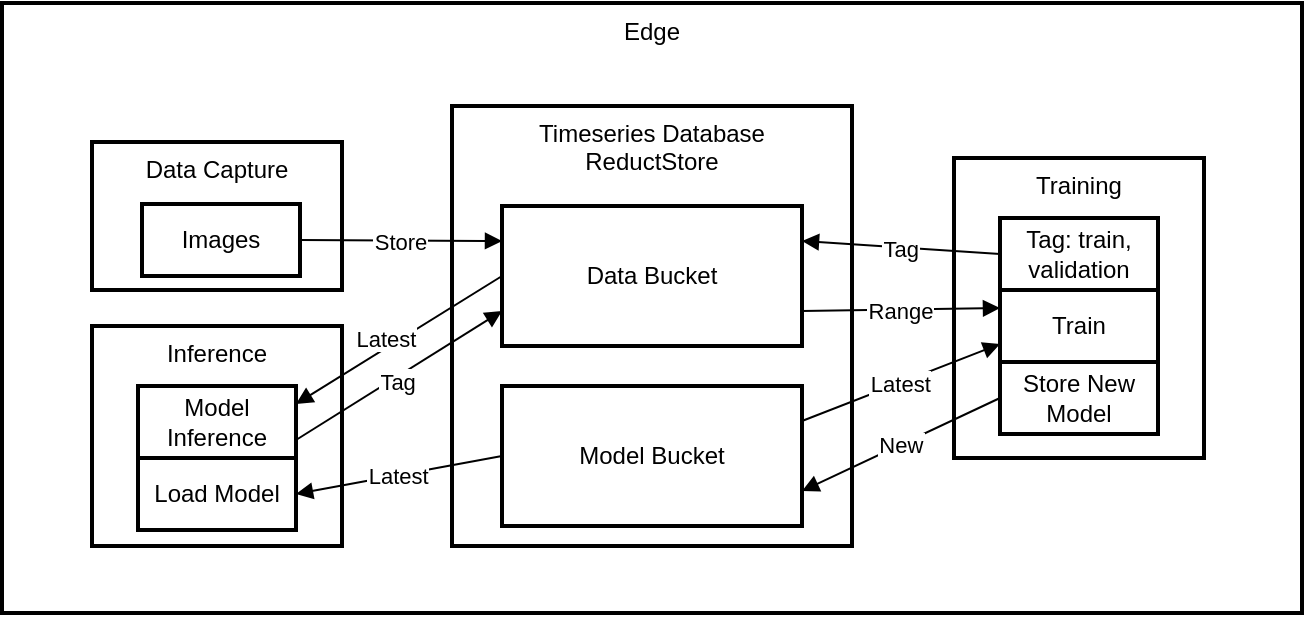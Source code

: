 <mxfile version="22.0.4" type="google">
  <diagram name="Page-1" id="aoa5garHafPrv9ZFQpfl">
    <mxGraphModel grid="1" page="1" gridSize="10" guides="1" tooltips="1" connect="1" arrows="1" fold="1" pageScale="1" pageWidth="850" pageHeight="1100" math="0" shadow="0">
      <root>
        <mxCell id="0" />
        <mxCell id="1" parent="0" />
        <mxCell id="iryr8i_eR14eTgJGWwGp-48" value="Edge" style="whiteSpace=wrap;strokeWidth=2;verticalAlign=top;" vertex="1" parent="1">
          <mxGeometry x="102" y="208.5" width="650" height="305" as="geometry" />
        </mxCell>
        <mxCell id="iryr8i_eR14eTgJGWwGp-46" value="" style="group" connectable="0" vertex="1" parent="1">
          <mxGeometry x="147" y="278" width="125" height="74" as="geometry" />
        </mxCell>
        <mxCell id="6" value="Data Capture" style="whiteSpace=wrap;strokeWidth=2;verticalAlign=top;" vertex="1" parent="iryr8i_eR14eTgJGWwGp-46">
          <mxGeometry width="125" height="74" as="geometry" />
        </mxCell>
        <mxCell id="7" value="Images" style="whiteSpace=wrap;strokeWidth=2;" vertex="1" parent="iryr8i_eR14eTgJGWwGp-46">
          <mxGeometry x="25" y="31" width="79" height="36" as="geometry" />
        </mxCell>
        <mxCell id="iryr8i_eR14eTgJGWwGp-45" value="" style="group" connectable="0" vertex="1" parent="1">
          <mxGeometry x="578" y="286" width="125" height="150" as="geometry" />
        </mxCell>
        <mxCell id="iryr8i_eR14eTgJGWwGp-32" value="Training" style="whiteSpace=wrap;strokeWidth=2;verticalAlign=top;" vertex="1" parent="iryr8i_eR14eTgJGWwGp-45">
          <mxGeometry width="125" height="150" as="geometry" />
        </mxCell>
        <mxCell id="iryr8i_eR14eTgJGWwGp-39" value="Train" style="whiteSpace=wrap;strokeWidth=2;" vertex="1" parent="iryr8i_eR14eTgJGWwGp-45">
          <mxGeometry x="23" y="66" width="79" height="36" as="geometry" />
        </mxCell>
        <mxCell id="iryr8i_eR14eTgJGWwGp-40" value="Tag: train, validation" style="whiteSpace=wrap;strokeWidth=2;" vertex="1" parent="iryr8i_eR14eTgJGWwGp-45">
          <mxGeometry x="23" y="30" width="79" height="36" as="geometry" />
        </mxCell>
        <mxCell id="iryr8i_eR14eTgJGWwGp-41" value="Store New Model" style="whiteSpace=wrap;strokeWidth=2;" vertex="1" parent="iryr8i_eR14eTgJGWwGp-45">
          <mxGeometry x="23" y="102" width="79" height="36" as="geometry" />
        </mxCell>
        <mxCell id="iryr8i_eR14eTgJGWwGp-43" value="" style="group" connectable="0" vertex="1" parent="1">
          <mxGeometry x="147" y="370" width="125" height="110" as="geometry" />
        </mxCell>
        <mxCell id="iryr8i_eR14eTgJGWwGp-34" value="" style="group" connectable="0" vertex="1" parent="iryr8i_eR14eTgJGWwGp-43">
          <mxGeometry width="125" height="110" as="geometry" />
        </mxCell>
        <mxCell id="2" value="Inference" style="whiteSpace=wrap;strokeWidth=2;verticalAlign=top;" vertex="1" parent="iryr8i_eR14eTgJGWwGp-34">
          <mxGeometry width="125" height="110.0" as="geometry" />
        </mxCell>
        <mxCell id="iryr8i_eR14eTgJGWwGp-36" value="Model Inference" style="whiteSpace=wrap;strokeWidth=2;" vertex="1" parent="iryr8i_eR14eTgJGWwGp-43">
          <mxGeometry x="23" y="30" width="79" height="36" as="geometry" />
        </mxCell>
        <mxCell id="iryr8i_eR14eTgJGWwGp-37" value="Load Model" style="whiteSpace=wrap;strokeWidth=2;" vertex="1" parent="iryr8i_eR14eTgJGWwGp-43">
          <mxGeometry x="23" y="66" width="79" height="36" as="geometry" />
        </mxCell>
        <mxCell id="8" value="Timeseries Database&#xa;ReductStore" style="whiteSpace=wrap;strokeWidth=2;verticalAlign=top;" vertex="1" parent="1">
          <mxGeometry x="327" y="260" width="200" height="220" as="geometry" />
        </mxCell>
        <mxCell id="12" value="Latest" style="curved=1;startArrow=none;endArrow=block;exitX=1;exitY=0.25;exitDx=0;exitDy=0;entryX=0;entryY=0.75;entryDx=0;entryDy=0;" edge="1" parent="1" source="9" target="iryr8i_eR14eTgJGWwGp-39">
          <mxGeometry x="-0.002" relative="1" as="geometry">
            <Array as="points" />
            <mxPoint x="561.0" y="563.5" as="sourcePoint" />
            <mxPoint x="617.605" y="408.56" as="targetPoint" />
            <mxPoint as="offset" />
          </mxGeometry>
        </mxCell>
        <mxCell id="9" value="Model Bucket" style="whiteSpace=wrap;strokeWidth=2;align=center;verticalAlign=middle;fontSize=12;horizontal=1;fontStyle=0" vertex="1" parent="1">
          <mxGeometry x="352" y="400" width="150" height="70" as="geometry" />
        </mxCell>
        <mxCell id="iryr8i_eR14eTgJGWwGp-19" value="Data Bucket" style="whiteSpace=wrap;strokeWidth=2;align=center;verticalAlign=middle;fontSize=12;horizontal=1;fontStyle=0" vertex="1" parent="1">
          <mxGeometry x="352" y="310" width="150" height="70" as="geometry" />
        </mxCell>
        <mxCell id="11" value="Range" style="curved=1;startArrow=none;endArrow=block;exitX=1;exitY=0.75;exitDx=0;exitDy=0;entryX=0;entryY=0.25;entryDx=0;entryDy=0;" edge="1" parent="1" source="iryr8i_eR14eTgJGWwGp-19" target="iryr8i_eR14eTgJGWwGp-39">
          <mxGeometry relative="1" as="geometry">
            <Array as="points" />
            <mxPoint x="558.0" y="597.5" as="sourcePoint" />
            <mxPoint x="617.21" y="368.56" as="targetPoint" />
          </mxGeometry>
        </mxCell>
        <mxCell id="iryr8i_eR14eTgJGWwGp-24" value="New" style="curved=1;startArrow=none;endArrow=block;entryX=1;entryY=0.75;entryDx=0;entryDy=0;exitX=0;exitY=0.5;exitDx=0;exitDy=0;" edge="1" parent="1" source="iryr8i_eR14eTgJGWwGp-41" target="9">
          <mxGeometry x="-0.002" relative="1" as="geometry">
            <Array as="points" />
            <mxPoint x="619.027" y="434.32" as="sourcePoint" />
            <mxPoint x="805" y="570" as="targetPoint" />
            <mxPoint as="offset" />
          </mxGeometry>
        </mxCell>
        <mxCell id="iryr8i_eR14eTgJGWwGp-26" value="Tag" style="curved=1;startArrow=none;endArrow=block;entryX=1;entryY=0.25;entryDx=0;entryDy=0;exitX=0;exitY=0.5;exitDx=0;exitDy=0;" edge="1" parent="1" source="iryr8i_eR14eTgJGWwGp-40" target="iryr8i_eR14eTgJGWwGp-19">
          <mxGeometry relative="1" as="geometry">
            <Array as="points" />
            <mxPoint x="618.316" y="343.28" as="sourcePoint" />
            <mxPoint x="693" y="540" as="targetPoint" />
          </mxGeometry>
        </mxCell>
        <mxCell id="iryr8i_eR14eTgJGWwGp-28" value="Latest" style="curved=1;startArrow=none;endArrow=block;exitX=0;exitY=0.5;exitDx=0;exitDy=0;entryX=1;entryY=0.25;entryDx=0;entryDy=0;" edge="1" parent="1" source="iryr8i_eR14eTgJGWwGp-19" target="iryr8i_eR14eTgJGWwGp-36">
          <mxGeometry x="0.08" y="-4" relative="1" as="geometry">
            <Array as="points" />
            <mxPoint x="252" y="329" as="sourcePoint" />
            <mxPoint x="237" y="371.25" as="targetPoint" />
            <mxPoint as="offset" />
          </mxGeometry>
        </mxCell>
        <mxCell id="iryr8i_eR14eTgJGWwGp-29" value="Tag" style="curved=1;startArrow=none;endArrow=block;entryX=0;entryY=0.75;entryDx=0;entryDy=0;exitX=1;exitY=0.75;exitDx=0;exitDy=0;" edge="1" parent="1" source="iryr8i_eR14eTgJGWwGp-36" target="iryr8i_eR14eTgJGWwGp-19">
          <mxGeometry x="-0.033" y="-2" relative="1" as="geometry">
            <Array as="points" />
            <mxPoint x="237" y="390" as="sourcePoint" />
            <mxPoint x="308" y="470" as="targetPoint" />
            <mxPoint as="offset" />
          </mxGeometry>
        </mxCell>
        <mxCell id="iryr8i_eR14eTgJGWwGp-30" value="Latest" style="curved=1;startArrow=none;endArrow=block;exitX=0;exitY=0.5;exitDx=0;exitDy=0;entryX=1;entryY=0.5;entryDx=0;entryDy=0;" edge="1" parent="1" source="9" target="iryr8i_eR14eTgJGWwGp-37">
          <mxGeometry x="-0.002" relative="1" as="geometry">
            <Array as="points" />
            <mxPoint x="198" y="503" as="sourcePoint" />
            <mxPoint x="248" y="430" as="targetPoint" />
            <mxPoint as="offset" />
          </mxGeometry>
        </mxCell>
        <mxCell id="10" value="Store" style="curved=1;startArrow=none;endArrow=block;exitX=1;exitY=0.5;exitDx=0;exitDy=0;entryX=0;entryY=0.25;entryDx=0;entryDy=0;" edge="1" parent="1" source="7" target="iryr8i_eR14eTgJGWwGp-19">
          <mxGeometry relative="1" as="geometry">
            <Array as="points" />
            <mxPoint x="156" y="270" as="sourcePoint" />
            <mxPoint x="288" y="270" as="targetPoint" />
          </mxGeometry>
        </mxCell>
      </root>
    </mxGraphModel>
  </diagram>
</mxfile>

